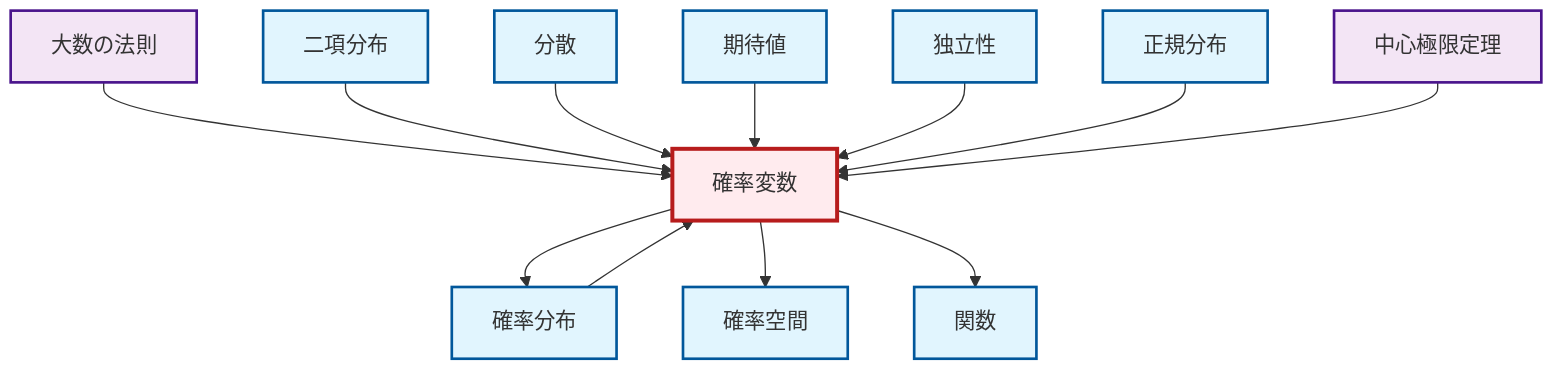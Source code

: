 graph TD
    classDef definition fill:#e1f5fe,stroke:#01579b,stroke-width:2px
    classDef theorem fill:#f3e5f5,stroke:#4a148c,stroke-width:2px
    classDef axiom fill:#fff3e0,stroke:#e65100,stroke-width:2px
    classDef example fill:#e8f5e9,stroke:#1b5e20,stroke-width:2px
    classDef current fill:#ffebee,stroke:#b71c1c,stroke-width:3px
    def-expectation["期待値"]:::definition
    thm-law-of-large-numbers["大数の法則"]:::theorem
    def-variance["分散"]:::definition
    def-random-variable["確率変数"]:::definition
    def-binomial-distribution["二項分布"]:::definition
    thm-central-limit["中心極限定理"]:::theorem
    def-probability-space["確率空間"]:::definition
    def-probability-distribution["確率分布"]:::definition
    def-normal-distribution["正規分布"]:::definition
    def-independence["独立性"]:::definition
    def-function["関数"]:::definition
    thm-law-of-large-numbers --> def-random-variable
    def-random-variable --> def-probability-distribution
    def-random-variable --> def-probability-space
    def-binomial-distribution --> def-random-variable
    def-probability-distribution --> def-random-variable
    def-variance --> def-random-variable
    def-expectation --> def-random-variable
    def-independence --> def-random-variable
    def-random-variable --> def-function
    def-normal-distribution --> def-random-variable
    thm-central-limit --> def-random-variable
    class def-random-variable current